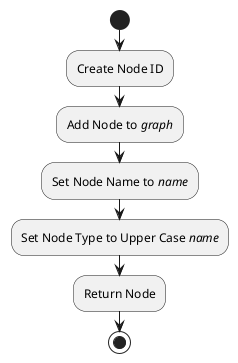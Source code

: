 @startuml
start
:Create Node ID;
:Add Node to //graph//;
:Set Node Name to //name//;
:Set Node Type to Upper Case //name//;
:Return Node;
stop
@enduml